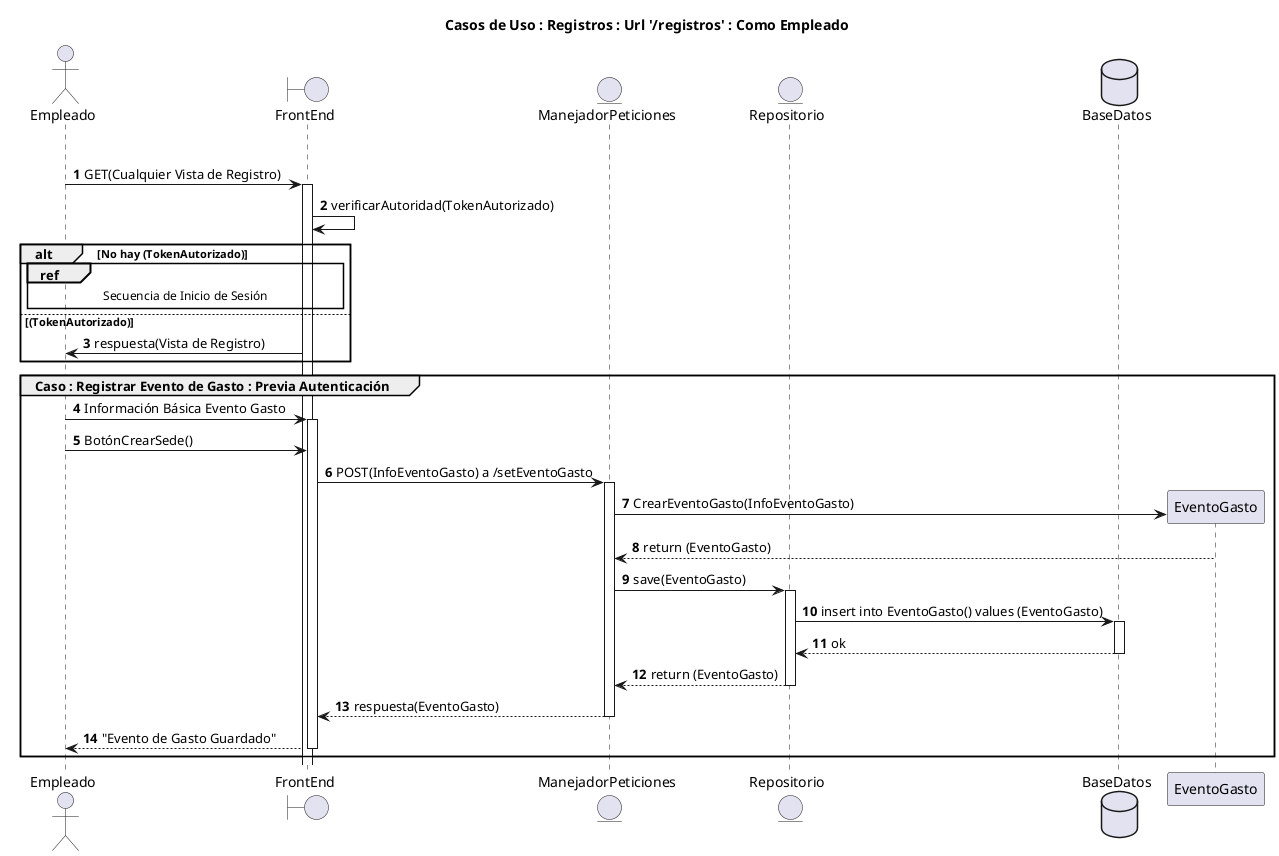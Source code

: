 @startuml
'https://plantuml.com/sequence-diagram
title Casos de Uso : Registros : Url '/registros' : Como Empleado

actor Empleado
boundary FrontEnd
entity ManejadorPeticiones
entity Repositorio
database BaseDatos

autonumber
group Comprobación Autenticación
Empleado -> FrontEnd ++ : GET(Cualquier Vista de Registro)
FrontEnd -> FrontEnd : verificarAutoridad(TokenAutorizado)
alt No hay (TokenAutorizado)
ref over Empleado,FrontEnd : Secuencia de Inicio de Sesión
else (TokenAutorizado)
FrontEnd -> Empleado : respuesta(Vista de Registro)
end

group Caso : Registrar Evento de Gasto : Previa Autenticación
Empleado -> FrontEnd ++ : Información Básica Evento Gasto
Empleado -> FrontEnd : BotónCrearSede()
FrontEnd -> ManejadorPeticiones ++ : POST(InfoEventoGasto) a /setEventoGasto
ManejadorPeticiones -> EventoGasto ** : CrearEventoGasto(InfoEventoGasto)
EventoGasto --> ManejadorPeticiones : return (EventoGasto)
ManejadorPeticiones -> Repositorio ++ : save(EventoGasto)
Repositorio -> BaseDatos ++ : insert into EventoGasto() values (EventoGasto)
BaseDatos --> Repositorio -- : ok
Repositorio --> ManejadorPeticiones -- : return (EventoGasto)
ManejadorPeticiones --> FrontEnd -- : respuesta(EventoGasto)
FrontEnd --> Empleado -- : "Evento de Gasto Guardado"
end

@enduml